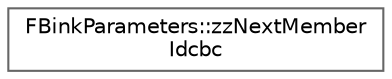 digraph "Graphical Class Hierarchy"
{
 // INTERACTIVE_SVG=YES
 // LATEX_PDF_SIZE
  bgcolor="transparent";
  edge [fontname=Helvetica,fontsize=10,labelfontname=Helvetica,labelfontsize=10];
  node [fontname=Helvetica,fontsize=10,shape=box,height=0.2,width=0.4];
  rankdir="LR";
  Node0 [id="Node000000",label="FBinkParameters::zzNextMember\lIdcbc",height=0.2,width=0.4,color="grey40", fillcolor="white", style="filled",URL="$de/d39/structFBinkParameters_1_1zzNextMemberIdcbc.html",tooltip=" "];
}
